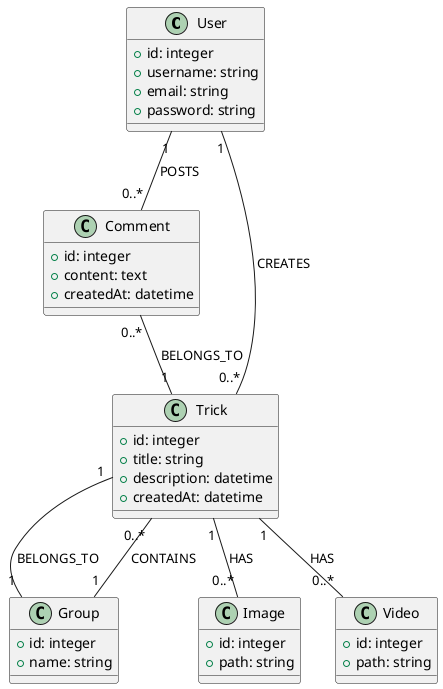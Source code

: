 @startuml Class
class User {
        + id: integer
        + username: string
        + email: string
        + password: string
    }
    class Comment {
        + id: integer
        + content: text
        + createdAt: datetime
    }

    class Trick {
        + id: integer
        + title: string
        + description: datetime
        + createdAt: datetime
    }   

    class Group {
        + id: integer
        + name: string
    }

    class Image {
        + id: integer
        + path: string
    }

    class Video {
        + id: integer
        + path: string
    }
    User "1" -- "0..*" Comment: POSTS
    User "1" -- "0..*" Trick: CREATES
    Comment "0..*" -- "1" Trick: BELONGS_TO
    Trick "1" -- "0..*" Image: HAS
    Trick "1" -- "0..*" Video: HAS
    Trick "1" -- "1" Group: BELONGS_TO
    Group "1" -- "0..*" Trick: CONTAINS
@enduml
